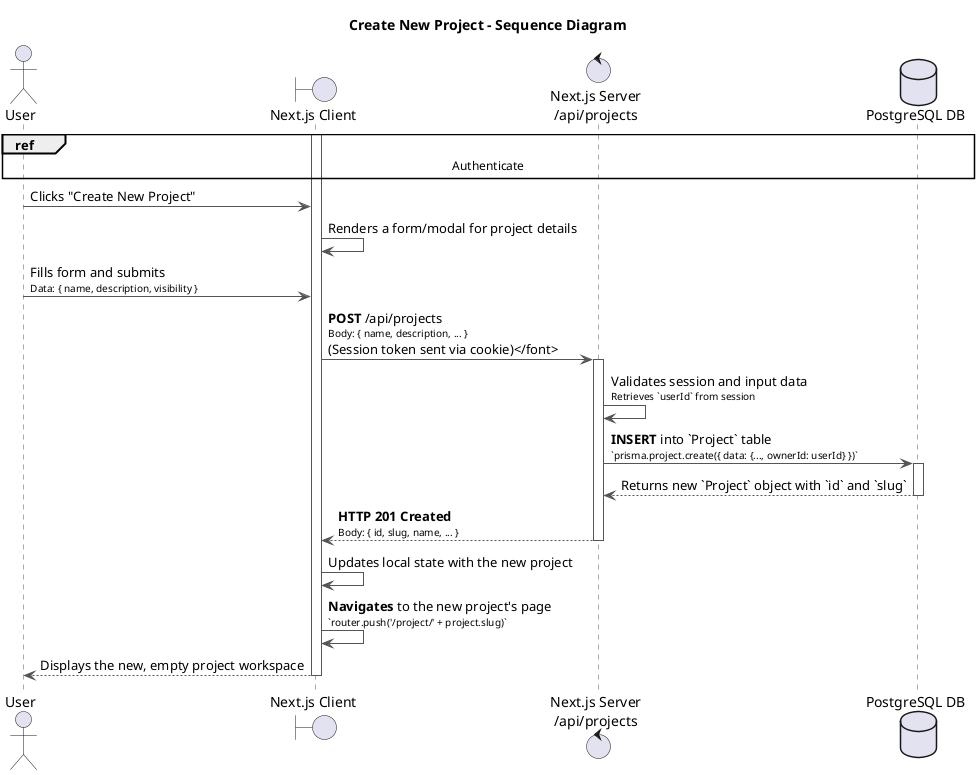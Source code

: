 @startuml
title Create New Project - Sequence Diagram

actor User
boundary "Next.js Client" as Client
control "Next.js Server\n/api/projects" as Server
database "PostgreSQL DB" as DB

skinparam sequence {
    ArrowColor #555
    ActorBorderColor #555
    LifeLineBorderColor #555
    ParticipantBorderColor #007bff
    DatabaseBorderColor #d9534f
    ControlBorderColor #5cb85c
    BoundaryBorderColor #f0ad4e
}

ref over User, DB: Authenticate

activate Client
User -> Client: Clicks "Create New Project"
Client -> Client: Renders a form/modal for project details

User -> Client: Fills form and submits\n<font size=10>Data: { name, description, visibility }</font>
Client -> Server: **POST** /api/projects\n<font size=10>Body: { name, description, ... }\n(Session token sent via cookie)</font>
activate Server

Server -> Server: Validates session and input data\n<font size=10>Retrieves `userId` from session</font>
Server -> DB: **INSERT** into `Project` table\n<font size=10>`prisma.project.create({ data: {..., ownerId: userId} })`</font>
activate DB
DB --> Server: Returns new `Project` object with `id` and `slug`
deactivate DB

Server --> Client: **HTTP 201 Created**\n<font size=10>Body: { id, slug, name, ... }</font>
deactivate Server

Client -> Client: Updates local state with the new project
Client -> Client: **Navigates** to the new project's page\n<font size=10>`router.push('/project/' + project.slug)`</font>
Client --> User: Displays the new, empty project workspace
deactivate Client

@enduml